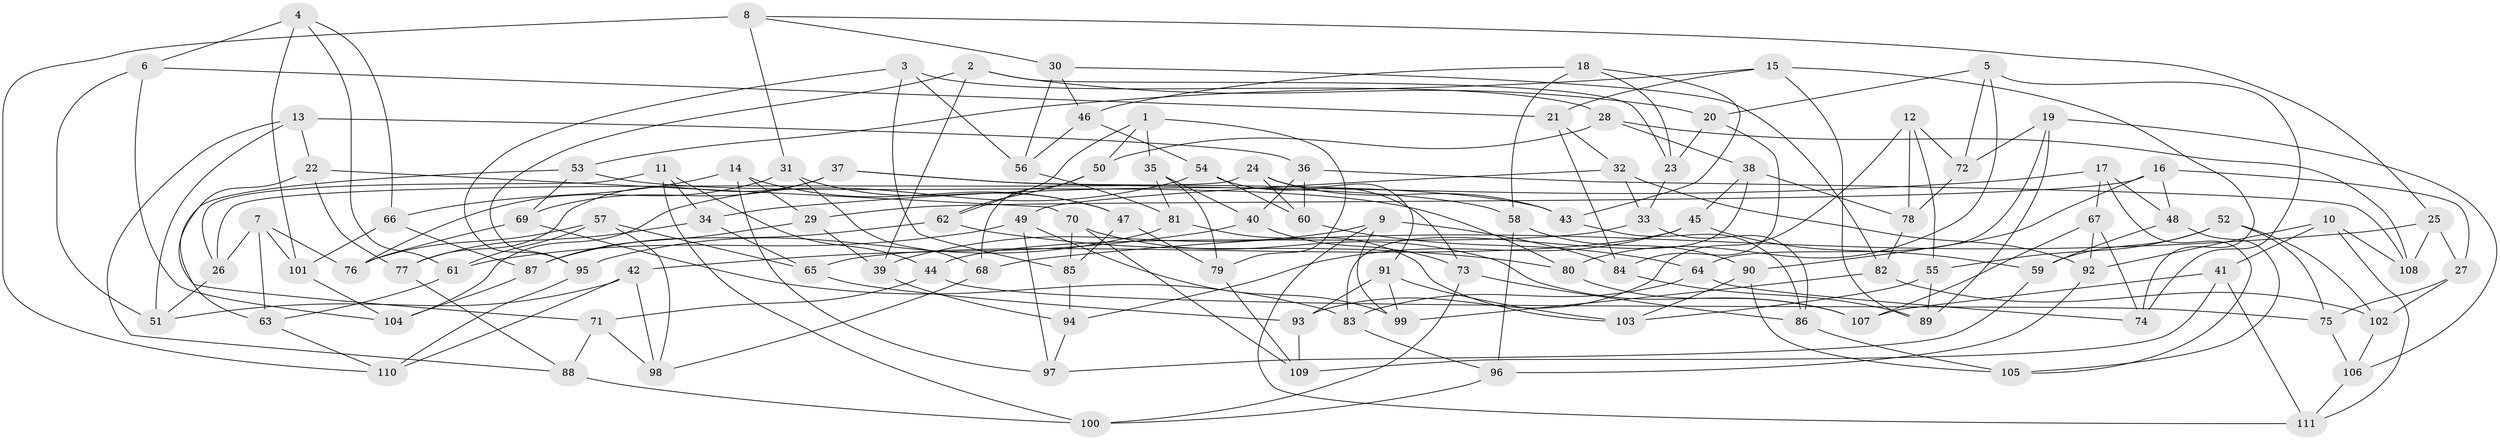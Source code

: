 // coarse degree distribution, {5: 0.11940298507462686, 6: 0.5373134328358209, 4: 0.31343283582089554, 3: 0.029850746268656716}
// Generated by graph-tools (version 1.1) at 2025/24/03/03/25 07:24:24]
// undirected, 111 vertices, 222 edges
graph export_dot {
graph [start="1"]
  node [color=gray90,style=filled];
  1;
  2;
  3;
  4;
  5;
  6;
  7;
  8;
  9;
  10;
  11;
  12;
  13;
  14;
  15;
  16;
  17;
  18;
  19;
  20;
  21;
  22;
  23;
  24;
  25;
  26;
  27;
  28;
  29;
  30;
  31;
  32;
  33;
  34;
  35;
  36;
  37;
  38;
  39;
  40;
  41;
  42;
  43;
  44;
  45;
  46;
  47;
  48;
  49;
  50;
  51;
  52;
  53;
  54;
  55;
  56;
  57;
  58;
  59;
  60;
  61;
  62;
  63;
  64;
  65;
  66;
  67;
  68;
  69;
  70;
  71;
  72;
  73;
  74;
  75;
  76;
  77;
  78;
  79;
  80;
  81;
  82;
  83;
  84;
  85;
  86;
  87;
  88;
  89;
  90;
  91;
  92;
  93;
  94;
  95;
  96;
  97;
  98;
  99;
  100;
  101;
  102;
  103;
  104;
  105;
  106;
  107;
  108;
  109;
  110;
  111;
  1 -- 62;
  1 -- 79;
  1 -- 35;
  1 -- 50;
  2 -- 39;
  2 -- 20;
  2 -- 23;
  2 -- 95;
  3 -- 56;
  3 -- 95;
  3 -- 85;
  3 -- 28;
  4 -- 61;
  4 -- 101;
  4 -- 66;
  4 -- 6;
  5 -- 80;
  5 -- 20;
  5 -- 74;
  5 -- 72;
  6 -- 104;
  6 -- 21;
  6 -- 51;
  7 -- 101;
  7 -- 26;
  7 -- 63;
  7 -- 76;
  8 -- 31;
  8 -- 110;
  8 -- 30;
  8 -- 25;
  9 -- 84;
  9 -- 99;
  9 -- 39;
  9 -- 111;
  10 -- 92;
  10 -- 108;
  10 -- 111;
  10 -- 41;
  11 -- 100;
  11 -- 44;
  11 -- 26;
  11 -- 34;
  12 -- 72;
  12 -- 78;
  12 -- 93;
  12 -- 55;
  13 -- 22;
  13 -- 51;
  13 -- 36;
  13 -- 88;
  14 -- 47;
  14 -- 66;
  14 -- 29;
  14 -- 97;
  15 -- 89;
  15 -- 53;
  15 -- 74;
  15 -- 21;
  16 -- 27;
  16 -- 90;
  16 -- 48;
  16 -- 29;
  17 -- 48;
  17 -- 34;
  17 -- 105;
  17 -- 67;
  18 -- 23;
  18 -- 58;
  18 -- 46;
  18 -- 43;
  19 -- 72;
  19 -- 64;
  19 -- 106;
  19 -- 89;
  20 -- 84;
  20 -- 23;
  21 -- 84;
  21 -- 32;
  22 -- 77;
  22 -- 70;
  22 -- 71;
  23 -- 33;
  24 -- 60;
  24 -- 43;
  24 -- 26;
  24 -- 91;
  25 -- 68;
  25 -- 27;
  25 -- 108;
  26 -- 51;
  27 -- 75;
  27 -- 102;
  28 -- 108;
  28 -- 38;
  28 -- 50;
  29 -- 39;
  29 -- 87;
  30 -- 46;
  30 -- 82;
  30 -- 56;
  31 -- 76;
  31 -- 68;
  31 -- 47;
  32 -- 33;
  32 -- 92;
  32 -- 49;
  33 -- 86;
  33 -- 44;
  34 -- 77;
  34 -- 65;
  35 -- 81;
  35 -- 40;
  35 -- 79;
  36 -- 108;
  36 -- 60;
  36 -- 40;
  37 -- 58;
  37 -- 69;
  37 -- 43;
  37 -- 77;
  38 -- 83;
  38 -- 45;
  38 -- 78;
  39 -- 94;
  40 -- 73;
  40 -- 42;
  41 -- 107;
  41 -- 111;
  41 -- 109;
  42 -- 98;
  42 -- 51;
  42 -- 110;
  43 -- 86;
  44 -- 71;
  44 -- 75;
  45 -- 94;
  45 -- 59;
  45 -- 65;
  46 -- 56;
  46 -- 54;
  47 -- 85;
  47 -- 79;
  48 -- 59;
  48 -- 105;
  49 -- 61;
  49 -- 99;
  49 -- 97;
  50 -- 62;
  50 -- 68;
  52 -- 75;
  52 -- 102;
  52 -- 55;
  52 -- 59;
  53 -- 80;
  53 -- 63;
  53 -- 69;
  54 -- 104;
  54 -- 73;
  54 -- 60;
  55 -- 89;
  55 -- 103;
  56 -- 81;
  57 -- 76;
  57 -- 65;
  57 -- 98;
  57 -- 61;
  58 -- 90;
  58 -- 96;
  59 -- 97;
  60 -- 64;
  61 -- 63;
  62 -- 80;
  62 -- 87;
  63 -- 110;
  64 -- 83;
  64 -- 74;
  65 -- 93;
  66 -- 87;
  66 -- 101;
  67 -- 74;
  67 -- 92;
  67 -- 107;
  68 -- 98;
  69 -- 76;
  69 -- 83;
  70 -- 109;
  70 -- 107;
  70 -- 85;
  71 -- 88;
  71 -- 98;
  72 -- 78;
  73 -- 100;
  73 -- 86;
  75 -- 106;
  77 -- 88;
  78 -- 82;
  79 -- 109;
  80 -- 107;
  81 -- 103;
  81 -- 95;
  82 -- 102;
  82 -- 99;
  83 -- 96;
  84 -- 89;
  85 -- 94;
  86 -- 105;
  87 -- 104;
  88 -- 100;
  90 -- 103;
  90 -- 105;
  91 -- 103;
  91 -- 93;
  91 -- 99;
  92 -- 96;
  93 -- 109;
  94 -- 97;
  95 -- 110;
  96 -- 100;
  101 -- 104;
  102 -- 106;
  106 -- 111;
}
